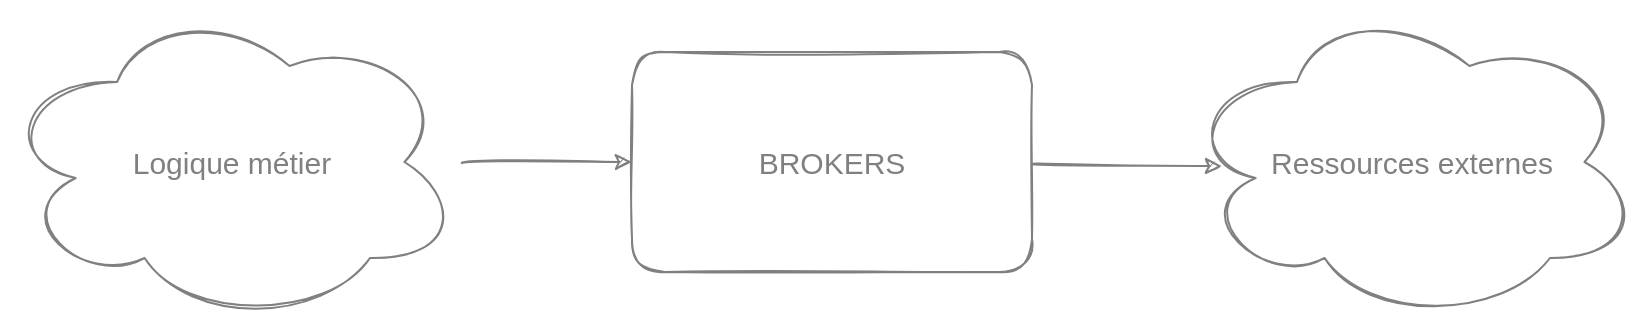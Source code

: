 <mxfile version="19.0.3" type="device"><diagram id="jYahB1UCWjn4WiAoBhX7" name="1.0.0"><mxGraphModel dx="1038" dy="649" grid="1" gridSize="10" guides="1" tooltips="1" connect="1" arrows="1" fold="1" page="1" pageScale="1" pageWidth="850" pageHeight="1100" math="0" shadow="0"><root><mxCell id="0"/><mxCell id="1" parent="0"/><mxCell id="5" style="edgeStyle=none;html=1;sketch=1;curved=1;labelBackgroundColor=#808080;strokeColor=#808080;" parent="1" source="2" target="3" edge="1"><mxGeometry relative="1" as="geometry"/></mxCell><mxCell id="2" value="&lt;font style=&quot;font-size: 15px;&quot;&gt;Logique métier&lt;/font&gt;" style="ellipse;shape=cloud;whiteSpace=wrap;html=1;sketch=1;rounded=1;fillColor=none;fontSize=15;labelBackgroundColor=none;fontColor=#808080;strokeColor=#808080;" parent="1" vertex="1"><mxGeometry x="10" y="450" width="230" height="160" as="geometry"/></mxCell><mxCell id="6" style="edgeStyle=none;html=1;entryX=0.087;entryY=0.513;entryDx=0;entryDy=0;entryPerimeter=0;sketch=1;curved=1;labelBackgroundColor=#808080;strokeColor=#808080;" parent="1" source="3" target="4" edge="1"><mxGeometry relative="1" as="geometry"/></mxCell><mxCell id="3" value="&lt;font style=&quot;font-size: 15px&quot; color=&quot;#808080&quot;&gt;BROKERS&lt;/font&gt;" style="rounded=1;whiteSpace=wrap;html=1;sketch=1;fillColor=none;fontSize=11;labelBackgroundColor=none;strokeColor=#808080;" parent="1" vertex="1"><mxGeometry x="325" y="475" width="200" height="110" as="geometry"/></mxCell><mxCell id="4" value="&lt;font color=&quot;#808080&quot;&gt;&lt;span style=&quot;font-size: 15px;&quot;&gt;Ressources externes&lt;/span&gt;&lt;/font&gt;" style="ellipse;shape=cloud;whiteSpace=wrap;html=1;sketch=1;rounded=1;fillColor=none;labelBackgroundColor=none;strokeColor=#808080;" parent="1" vertex="1"><mxGeometry x="600" y="450" width="230" height="160" as="geometry"/></mxCell></root></mxGraphModel></diagram></mxfile>